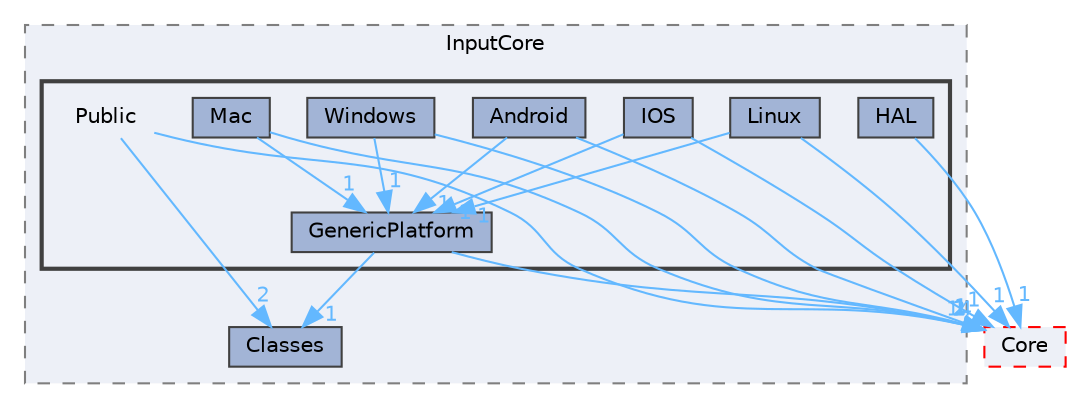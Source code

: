 digraph "Public"
{
 // INTERACTIVE_SVG=YES
 // LATEX_PDF_SIZE
  bgcolor="transparent";
  edge [fontname=Helvetica,fontsize=10,labelfontname=Helvetica,labelfontsize=10];
  node [fontname=Helvetica,fontsize=10,shape=box,height=0.2,width=0.4];
  compound=true
  subgraph clusterdir_3e8e1daf27a38f5d72a6cbf6f3b5d663 {
    graph [ bgcolor="#edf0f7", pencolor="grey50", label="InputCore", fontname=Helvetica,fontsize=10 style="filled,dashed", URL="dir_3e8e1daf27a38f5d72a6cbf6f3b5d663.html",tooltip=""]
  dir_b416e4a6b1b1bb65a00255693874853a [label="Classes", fillcolor="#a2b4d6", color="grey25", style="filled", URL="dir_b416e4a6b1b1bb65a00255693874853a.html",tooltip=""];
  subgraph clusterdir_191825209463daf9042f31050b08e3fa {
    graph [ bgcolor="#edf0f7", pencolor="grey25", label="", fontname=Helvetica,fontsize=10 style="filled,bold", URL="dir_191825209463daf9042f31050b08e3fa.html",tooltip=""]
    dir_191825209463daf9042f31050b08e3fa [shape=plaintext, label="Public"];
  dir_beba77575f70b7851b1d1aa13662590b [label="Android", fillcolor="#a2b4d6", color="grey25", style="filled", URL="dir_beba77575f70b7851b1d1aa13662590b.html",tooltip=""];
  dir_4c3dc336a8d9460c919185aa7cf75d5c [label="GenericPlatform", fillcolor="#a2b4d6", color="grey25", style="filled", URL="dir_4c3dc336a8d9460c919185aa7cf75d5c.html",tooltip=""];
  dir_4dfc50fe22dc17002d56b0fde55b87e8 [label="HAL", fillcolor="#a2b4d6", color="grey25", style="filled", URL="dir_4dfc50fe22dc17002d56b0fde55b87e8.html",tooltip=""];
  dir_2f77e20bd98619281a7bb7b74a8fdcff [label="IOS", fillcolor="#a2b4d6", color="grey25", style="filled", URL="dir_2f77e20bd98619281a7bb7b74a8fdcff.html",tooltip=""];
  dir_b6713e6c02b5fa621632d978a1fef668 [label="Linux", fillcolor="#a2b4d6", color="grey25", style="filled", URL="dir_b6713e6c02b5fa621632d978a1fef668.html",tooltip=""];
  dir_434f2c3a9d96cb5ef78ebb9e06e26db2 [label="Mac", fillcolor="#a2b4d6", color="grey25", style="filled", URL="dir_434f2c3a9d96cb5ef78ebb9e06e26db2.html",tooltip=""];
  dir_62348a91a5f087476186ee8d104ca370 [label="Windows", fillcolor="#a2b4d6", color="grey25", style="filled", URL="dir_62348a91a5f087476186ee8d104ca370.html",tooltip=""];
  }
  }
  dir_0e6cddcc9caa1238c7f3774224afaa45 [label="Core", fillcolor="#edf0f7", color="red", style="filled,dashed", URL="dir_0e6cddcc9caa1238c7f3774224afaa45.html",tooltip=""];
  dir_191825209463daf9042f31050b08e3fa->dir_0e6cddcc9caa1238c7f3774224afaa45 [headlabel="14", labeldistance=1.5 headhref="dir_000940_000266.html" href="dir_000940_000266.html" color="steelblue1" fontcolor="steelblue1"];
  dir_191825209463daf9042f31050b08e3fa->dir_b416e4a6b1b1bb65a00255693874853a [headlabel="2", labeldistance=1.5 headhref="dir_000940_000196.html" href="dir_000940_000196.html" color="steelblue1" fontcolor="steelblue1"];
  dir_beba77575f70b7851b1d1aa13662590b->dir_0e6cddcc9caa1238c7f3774224afaa45 [headlabel="1", labeldistance=1.5 headhref="dir_000029_000266.html" href="dir_000029_000266.html" color="steelblue1" fontcolor="steelblue1"];
  dir_beba77575f70b7851b1d1aa13662590b->dir_4c3dc336a8d9460c919185aa7cf75d5c [headlabel="1", labeldistance=1.5 headhref="dir_000029_000433.html" href="dir_000029_000433.html" color="steelblue1" fontcolor="steelblue1"];
  dir_4c3dc336a8d9460c919185aa7cf75d5c->dir_0e6cddcc9caa1238c7f3774224afaa45 [headlabel="2", labeldistance=1.5 headhref="dir_000433_000266.html" href="dir_000433_000266.html" color="steelblue1" fontcolor="steelblue1"];
  dir_4c3dc336a8d9460c919185aa7cf75d5c->dir_b416e4a6b1b1bb65a00255693874853a [headlabel="1", labeldistance=1.5 headhref="dir_000433_000196.html" href="dir_000433_000196.html" color="steelblue1" fontcolor="steelblue1"];
  dir_4dfc50fe22dc17002d56b0fde55b87e8->dir_0e6cddcc9caa1238c7f3774224afaa45 [headlabel="1", labeldistance=1.5 headhref="dir_000462_000266.html" href="dir_000462_000266.html" color="steelblue1" fontcolor="steelblue1"];
  dir_2f77e20bd98619281a7bb7b74a8fdcff->dir_0e6cddcc9caa1238c7f3774224afaa45 [headlabel="1", labeldistance=1.5 headhref="dir_000538_000266.html" href="dir_000538_000266.html" color="steelblue1" fontcolor="steelblue1"];
  dir_2f77e20bd98619281a7bb7b74a8fdcff->dir_4c3dc336a8d9460c919185aa7cf75d5c [headlabel="1", labeldistance=1.5 headhref="dir_000538_000433.html" href="dir_000538_000433.html" color="steelblue1" fontcolor="steelblue1"];
  dir_b6713e6c02b5fa621632d978a1fef668->dir_0e6cddcc9caa1238c7f3774224afaa45 [headlabel="1", labeldistance=1.5 headhref="dir_000571_000266.html" href="dir_000571_000266.html" color="steelblue1" fontcolor="steelblue1"];
  dir_b6713e6c02b5fa621632d978a1fef668->dir_4c3dc336a8d9460c919185aa7cf75d5c [headlabel="1", labeldistance=1.5 headhref="dir_000571_000433.html" href="dir_000571_000433.html" color="steelblue1" fontcolor="steelblue1"];
  dir_434f2c3a9d96cb5ef78ebb9e06e26db2->dir_0e6cddcc9caa1238c7f3774224afaa45 [headlabel="1", labeldistance=1.5 headhref="dir_000595_000266.html" href="dir_000595_000266.html" color="steelblue1" fontcolor="steelblue1"];
  dir_434f2c3a9d96cb5ef78ebb9e06e26db2->dir_4c3dc336a8d9460c919185aa7cf75d5c [headlabel="1", labeldistance=1.5 headhref="dir_000595_000433.html" href="dir_000595_000433.html" color="steelblue1" fontcolor="steelblue1"];
  dir_62348a91a5f087476186ee8d104ca370->dir_0e6cddcc9caa1238c7f3774224afaa45 [headlabel="1", labeldistance=1.5 headhref="dir_001293_000266.html" href="dir_001293_000266.html" color="steelblue1" fontcolor="steelblue1"];
  dir_62348a91a5f087476186ee8d104ca370->dir_4c3dc336a8d9460c919185aa7cf75d5c [headlabel="1", labeldistance=1.5 headhref="dir_001293_000433.html" href="dir_001293_000433.html" color="steelblue1" fontcolor="steelblue1"];
}
